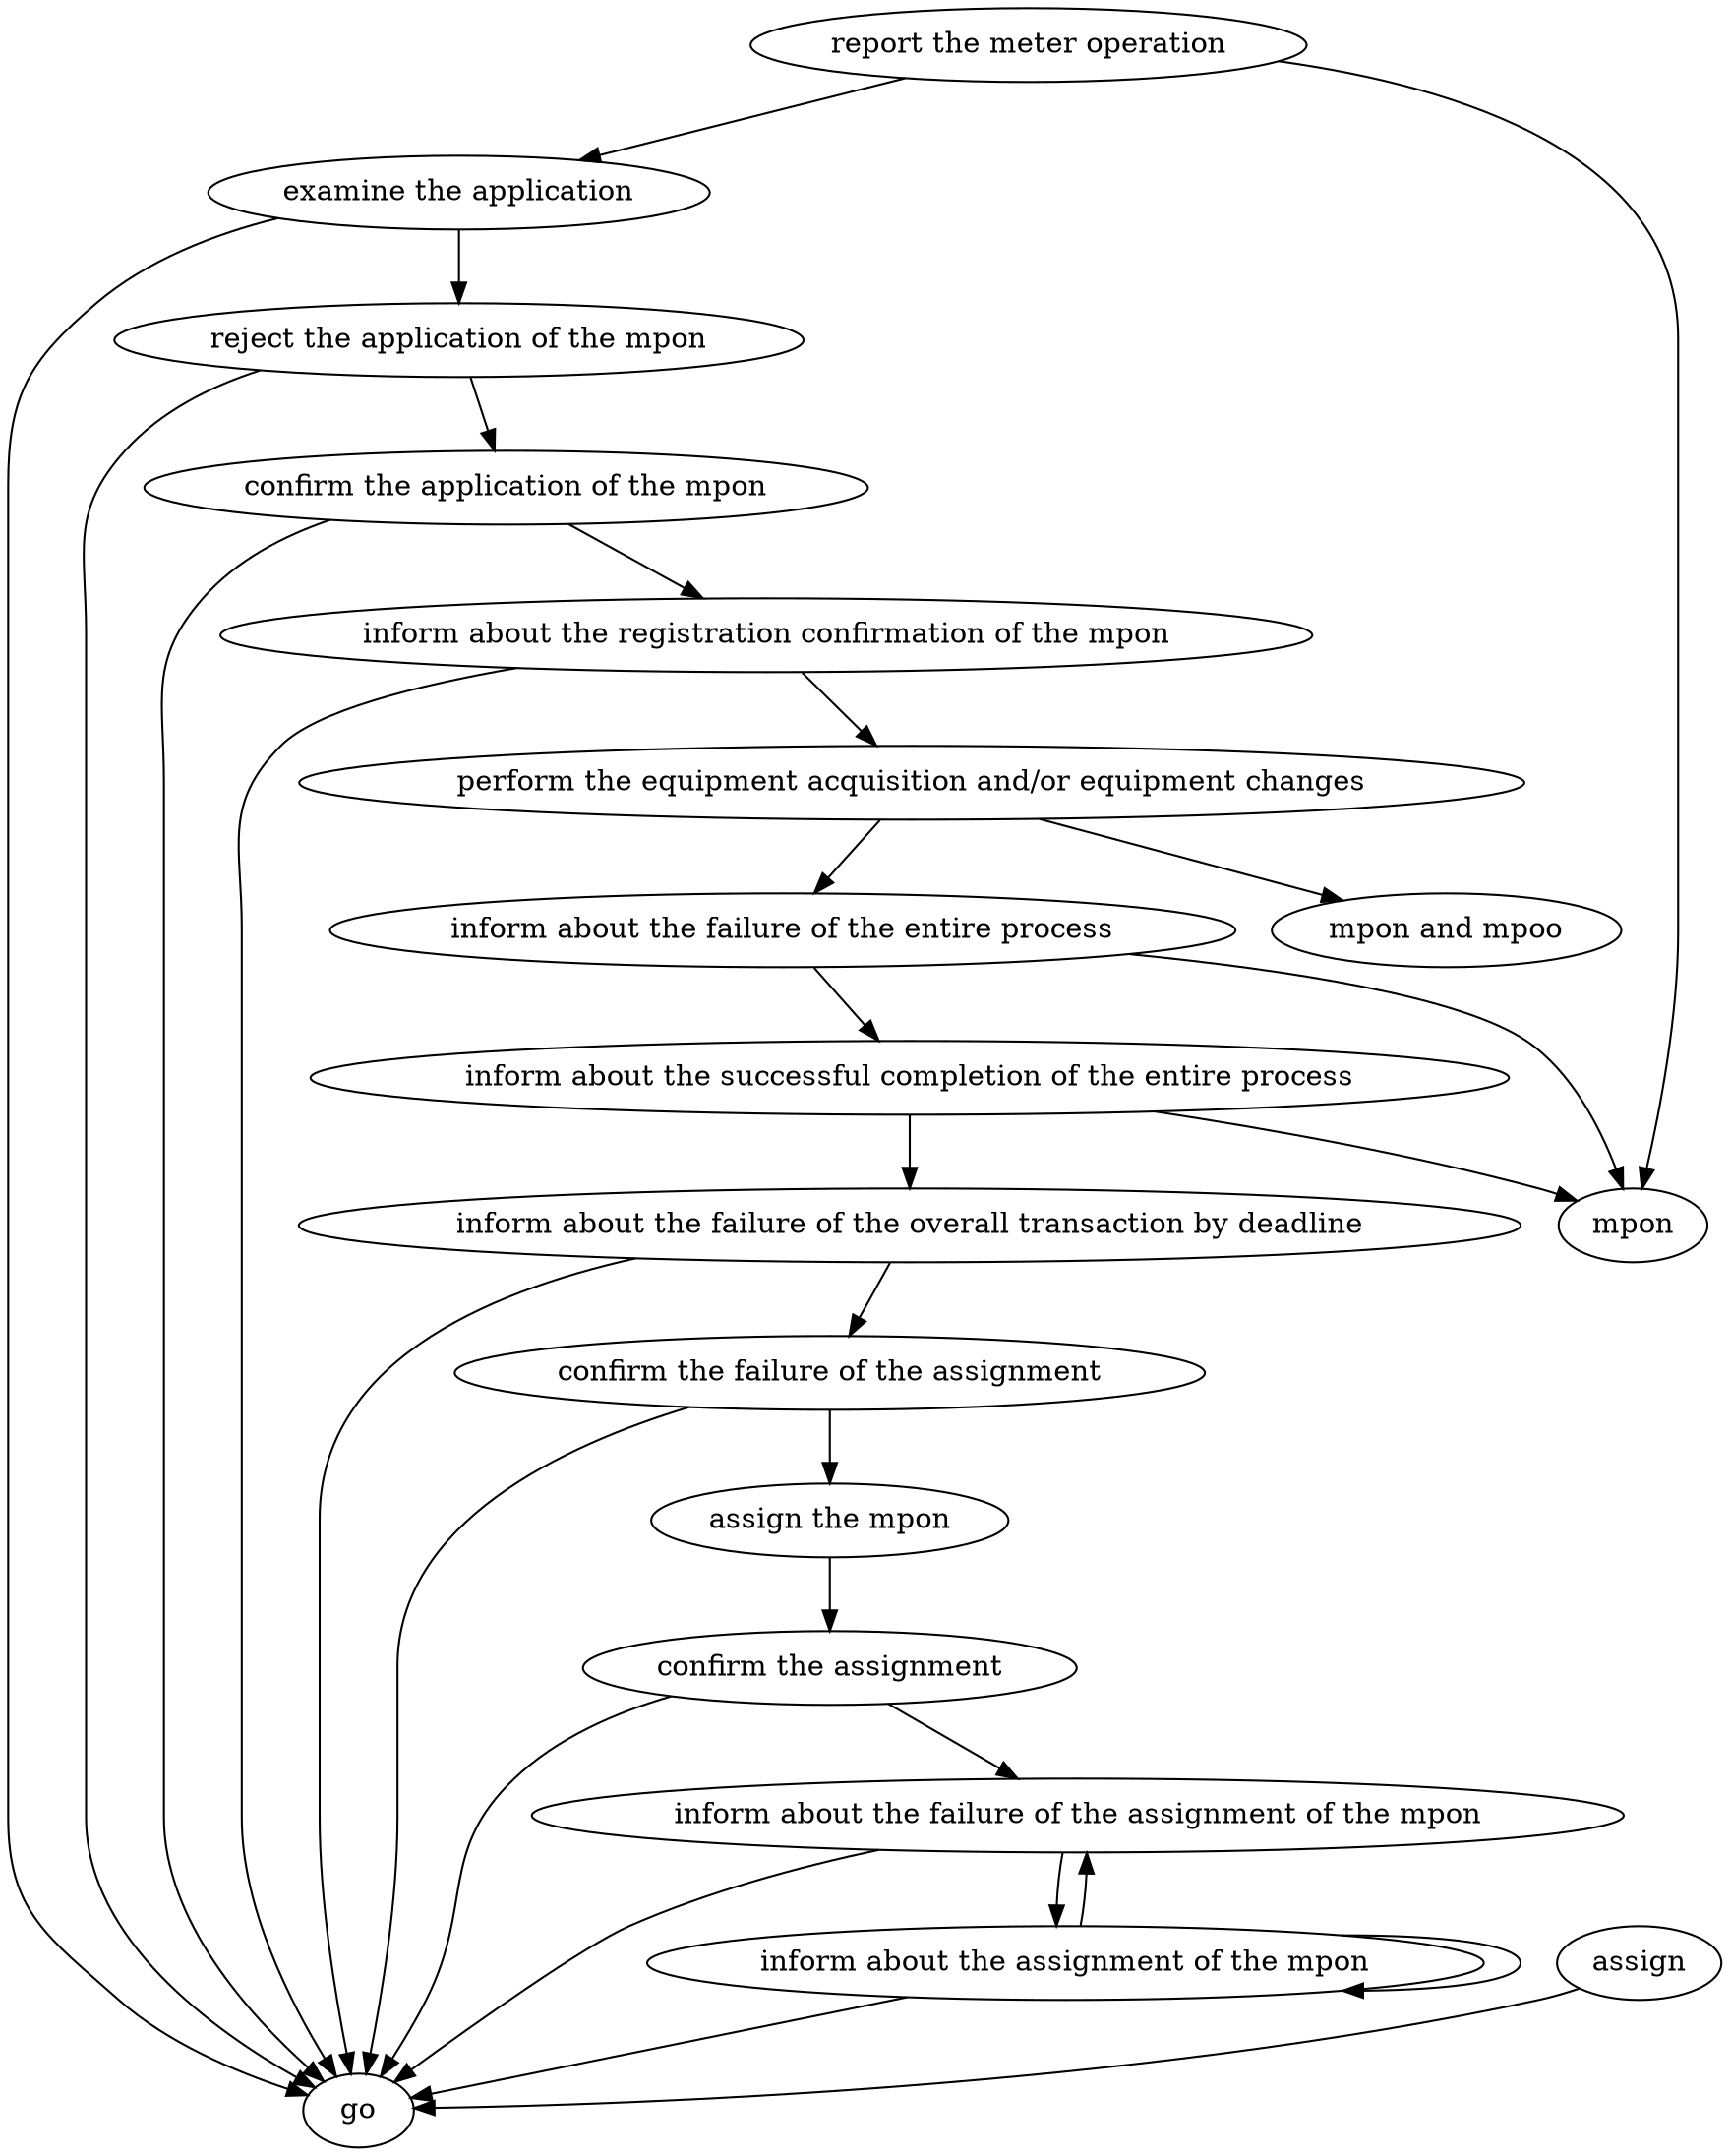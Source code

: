 digraph "doc-10.2" {
	graph [name="doc-10.2"];
	"report the meter operation"	[attrs="{'type': 'Activity', 'label': 'report the meter operation'}"];
	"examine the application"	[attrs="{'type': 'Activity', 'label': 'examine the application'}"];
	"report the meter operation" -> "examine the application"	[attrs="{'type': 'flow', 'label': 'flow'}"];
	mpon	[attrs="{'type': 'Actor', 'label': 'mpon'}"];
	"report the meter operation" -> mpon	[attrs="{'type': 'actor performer', 'label': 'actor performer'}"];
	"reject the application of the mpon"	[attrs="{'type': 'Activity', 'label': 'reject the application of the mpon'}"];
	"examine the application" -> "reject the application of the mpon"	[attrs="{'type': 'flow', 'label': 'flow'}"];
	go	[attrs="{'type': 'Actor', 'label': 'go'}"];
	"examine the application" -> go	[attrs="{'type': 'actor performer', 'label': 'actor performer'}"];
	"confirm the application of the mpon"	[attrs="{'type': 'Activity', 'label': 'confirm the application of the mpon'}"];
	"reject the application of the mpon" -> "confirm the application of the mpon"	[attrs="{'type': 'flow', 'label': 'flow'}"];
	"reject the application of the mpon" -> go	[attrs="{'type': 'actor performer', 'label': 'actor performer'}"];
	"inform about the registration confirmation of the mpon"	[attrs="{'type': 'Activity', 'label': 'inform about the registration confirmation of the mpon'}"];
	"confirm the application of the mpon" -> "inform about the registration confirmation of the mpon"	[attrs="{'type': 'flow', 'label': 'flow'}"];
	"confirm the application of the mpon" -> go	[attrs="{'type': 'actor performer', 'label': 'actor performer'}"];
	"perform the equipment acquisition and/or equipment changes"	[attrs="{'type': 'Activity', 'label': 'perform the equipment acquisition and/or equipment changes'}"];
	"inform about the registration confirmation of the mpon" -> "perform the equipment acquisition and/or equipment changes"	[attrs="{'type': 'flow', 'label': 'flow'}"];
	"inform about the registration confirmation of the mpon" -> go	[attrs="{'type': 'actor performer', 'label': 'actor performer'}"];
	"inform about the failure of the entire process"	[attrs="{'type': 'Activity', 'label': 'inform about the failure of the entire process'}"];
	"perform the equipment acquisition and/or equipment changes" -> "inform about the failure of the entire process"	[attrs="{'type': 'flow', 'label': 'flow'}"];
	"mpon and mpoo"	[attrs="{'type': 'Actor', 'label': 'mpon and mpoo'}"];
	"perform the equipment acquisition and/or equipment changes" -> "mpon and mpoo"	[attrs="{'type': 'actor performer', 'label': 'actor performer'}"];
	"inform about the successful completion of the entire process"	[attrs="{'type': 'Activity', 'label': 'inform about the successful completion of the entire process'}"];
	"inform about the failure of the entire process" -> "inform about the successful completion of the entire process"	[attrs="{'type': 'flow', 'label': 'flow'}"];
	"inform about the failure of the entire process" -> mpon	[attrs="{'type': 'actor performer', 'label': 'actor performer'}"];
	"inform about the failure of the overall transaction by deadline"	[attrs="{'type': 'Activity', 'label': 'inform about the failure of the overall transaction by deadline'}"];
	"inform about the successful completion of the entire process" -> "inform about the failure of the overall transaction by deadline"	[attrs="{'type': 'flow', 'label': 'flow'}"];
	"inform about the successful completion of the entire process" -> mpon	[attrs="{'type': 'actor performer', 'label': 'actor performer'}"];
	"confirm the failure of the assignment"	[attrs="{'type': 'Activity', 'label': 'confirm the failure of the assignment'}"];
	"inform about the failure of the overall transaction by deadline" -> "confirm the failure of the assignment"	[attrs="{'type': 'flow', 'label': 'flow'}"];
	"inform about the failure of the overall transaction by deadline" -> go	[attrs="{'type': 'actor performer', 'label': 'actor performer'}"];
	"assign the mpon"	[attrs="{'type': 'Activity', 'label': 'assign the mpon'}"];
	"confirm the failure of the assignment" -> "assign the mpon"	[attrs="{'type': 'flow', 'label': 'flow'}"];
	"confirm the failure of the assignment" -> go	[attrs="{'type': 'actor performer', 'label': 'actor performer'}"];
	"confirm the assignment"	[attrs="{'type': 'Activity', 'label': 'confirm the assignment'}"];
	"assign the mpon" -> "confirm the assignment"	[attrs="{'type': 'flow', 'label': 'flow'}"];
	"inform about the failure of the assignment of the mpon"	[attrs="{'type': 'Activity', 'label': 'inform about the failure of the assignment of the mpon'}"];
	"confirm the assignment" -> "inform about the failure of the assignment of the mpon"	[attrs="{'type': 'flow', 'label': 'flow'}"];
	"confirm the assignment" -> go	[attrs="{'type': 'actor performer', 'label': 'actor performer'}"];
	"inform about the assignment of the mpon"	[attrs="{'type': 'Activity', 'label': 'inform about the assignment of the mpon'}"];
	"inform about the failure of the assignment of the mpon" -> "inform about the assignment of the mpon"	[attrs="{'type': 'flow', 'label': 'flow'}"];
	"inform about the failure of the assignment of the mpon" -> go	[attrs="{'type': 'actor performer', 'label': 'actor performer'}"];
	"inform about the assignment of the mpon" -> "inform about the failure of the assignment of the mpon"	[attrs="{'type': 'flow', 'label': 'flow'}"];
	"inform about the assignment of the mpon" -> "inform about the assignment of the mpon"	[attrs="{'type': 'flow', 'label': 'flow'}"];
	"inform about the assignment of the mpon" -> go	[attrs="{'type': 'actor performer', 'label': 'actor performer'}"];
	assign	[attrs="{'type': 'Activity', 'label': 'assign'}"];
	assign -> go	[attrs="{'type': 'actor performer', 'label': 'actor performer'}"];
}
